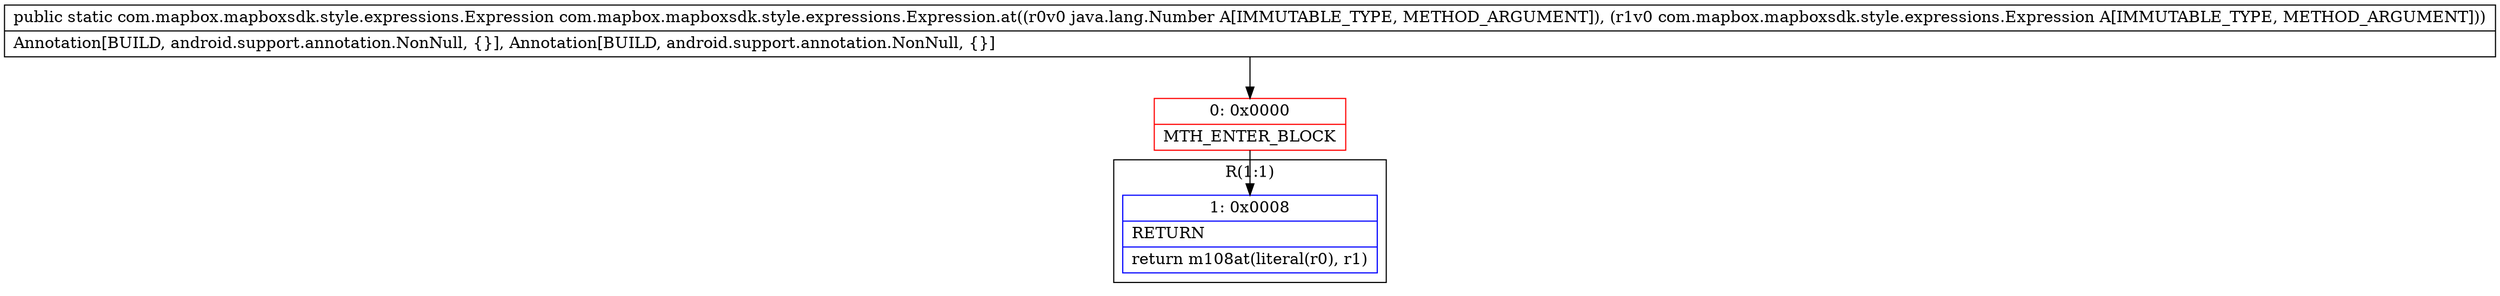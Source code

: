 digraph "CFG forcom.mapbox.mapboxsdk.style.expressions.Expression.at(Ljava\/lang\/Number;Lcom\/mapbox\/mapboxsdk\/style\/expressions\/Expression;)Lcom\/mapbox\/mapboxsdk\/style\/expressions\/Expression;" {
subgraph cluster_Region_2057508125 {
label = "R(1:1)";
node [shape=record,color=blue];
Node_1 [shape=record,label="{1\:\ 0x0008|RETURN\l|return m108at(literal(r0), r1)\l}"];
}
Node_0 [shape=record,color=red,label="{0\:\ 0x0000|MTH_ENTER_BLOCK\l}"];
MethodNode[shape=record,label="{public static com.mapbox.mapboxsdk.style.expressions.Expression com.mapbox.mapboxsdk.style.expressions.Expression.at((r0v0 java.lang.Number A[IMMUTABLE_TYPE, METHOD_ARGUMENT]), (r1v0 com.mapbox.mapboxsdk.style.expressions.Expression A[IMMUTABLE_TYPE, METHOD_ARGUMENT]))  | Annotation[BUILD, android.support.annotation.NonNull, \{\}], Annotation[BUILD, android.support.annotation.NonNull, \{\}]\l}"];
MethodNode -> Node_0;
Node_0 -> Node_1;
}

